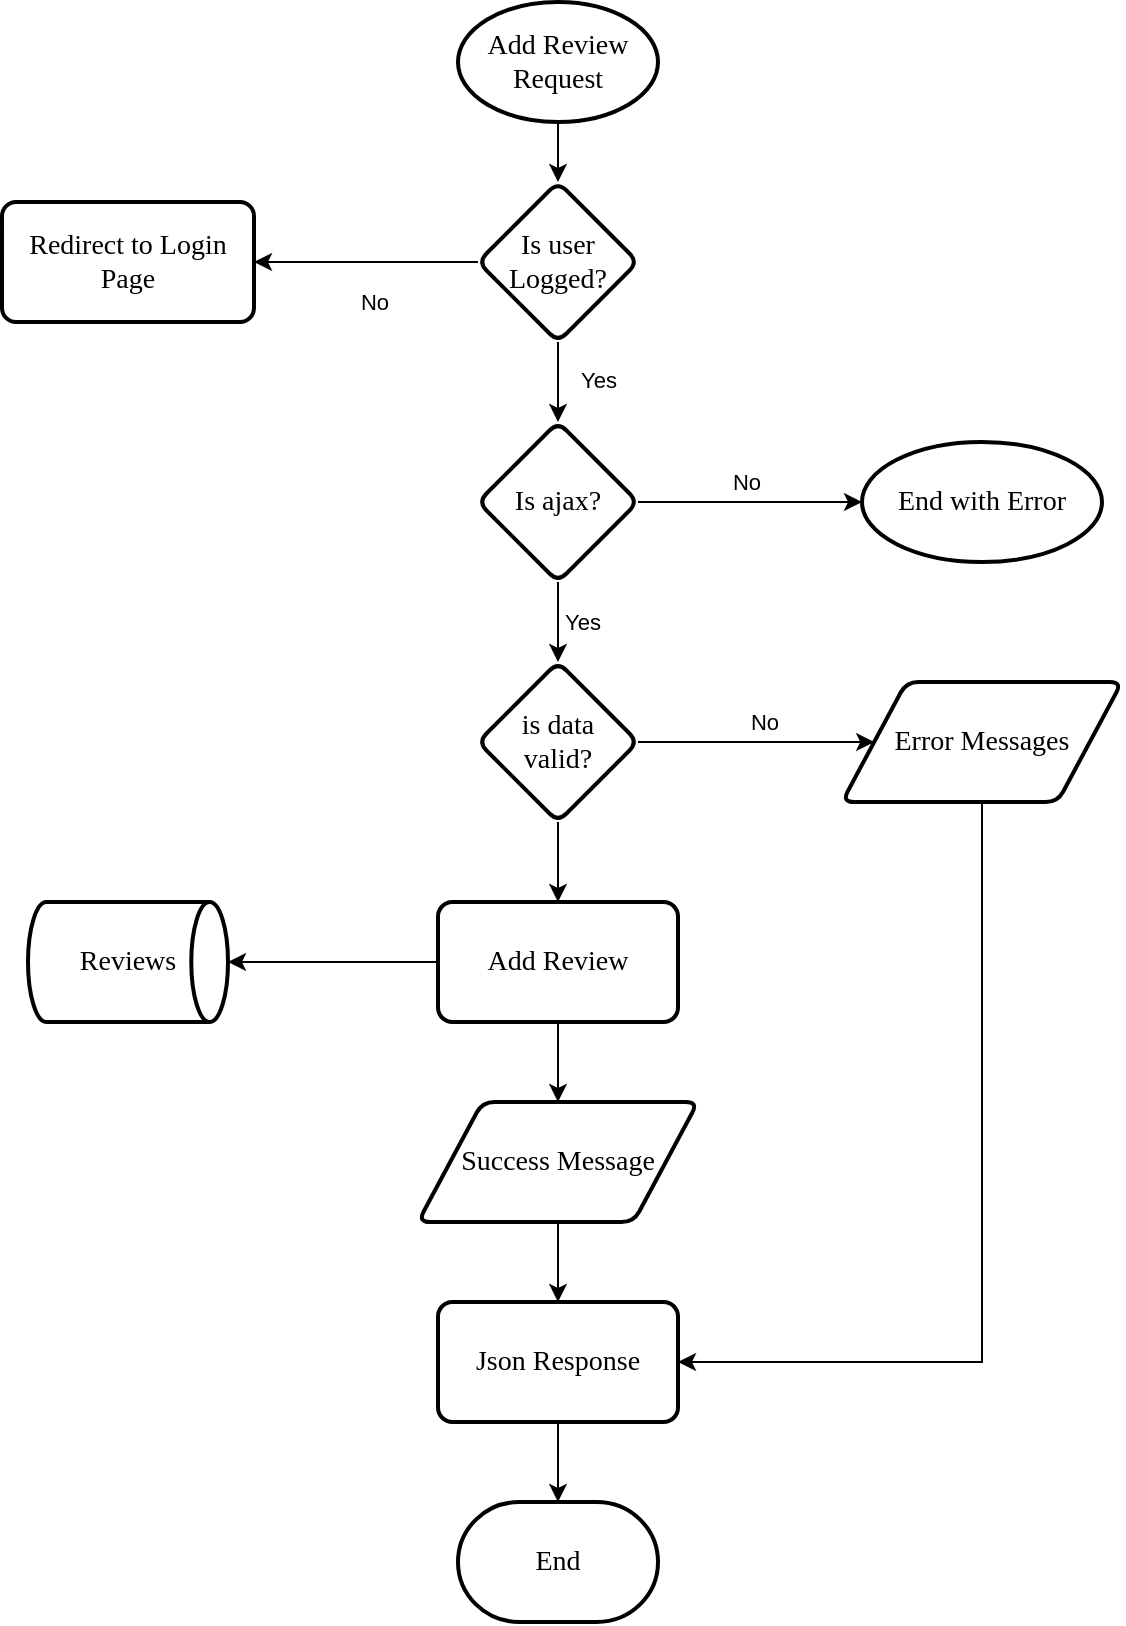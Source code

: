 <mxfile version="17.2.1" type="google"><diagram id="C5RBs43oDa-KdzZeNtuy" name="Page-1"><mxGraphModel grid="1" page="1" gridSize="10" guides="1" tooltips="1" connect="1" arrows="1" fold="1" pageScale="1" pageWidth="827" pageHeight="1169" math="0" shadow="0"><root><mxCell id="WIyWlLk6GJQsqaUBKTNV-0"/><mxCell id="WIyWlLk6GJQsqaUBKTNV-1" parent="WIyWlLk6GJQsqaUBKTNV-0"/><mxCell id="lV8cw0flvtYz1T7LWvcI-4" style="edgeStyle=orthogonalEdgeStyle;rounded=0;orthogonalLoop=1;jettySize=auto;html=1;" edge="1" parent="WIyWlLk6GJQsqaUBKTNV-1" source="QMA3gvf6sLXdcExjiy3S-0" target="lV8cw0flvtYz1T7LWvcI-3"><mxGeometry relative="1" as="geometry"/></mxCell><mxCell id="QMA3gvf6sLXdcExjiy3S-0" value="Add Review Request" style="strokeWidth=2;html=1;shape=mxgraph.flowchart.start_1;whiteSpace=wrap;fontFamily=Times New Roman;fontSize=14;" vertex="1" parent="WIyWlLk6GJQsqaUBKTNV-1"><mxGeometry x="368" y="10" width="100" height="60" as="geometry"/></mxCell><mxCell id="lV8cw0flvtYz1T7LWvcI-34" value="" style="edgeStyle=elbowEdgeStyle;rounded=0;orthogonalLoop=1;jettySize=auto;html=1;" edge="1" parent="WIyWlLk6GJQsqaUBKTNV-1"><mxGeometry relative="1" as="geometry"><mxPoint x="418" y="1320" as="sourcePoint"/></mxGeometry></mxCell><mxCell id="lV8cw0flvtYz1T7LWvcI-6" value="No" style="edgeStyle=orthogonalEdgeStyle;rounded=0;orthogonalLoop=1;jettySize=auto;html=1;" edge="1" parent="WIyWlLk6GJQsqaUBKTNV-1" source="lV8cw0flvtYz1T7LWvcI-3" target="lV8cw0flvtYz1T7LWvcI-5"><mxGeometry x="-0.061" y="20" relative="1" as="geometry"><mxPoint as="offset"/></mxGeometry></mxCell><mxCell id="lV8cw0flvtYz1T7LWvcI-7" value="Yes" style="edgeStyle=orthogonalEdgeStyle;rounded=0;orthogonalLoop=1;jettySize=auto;html=1;" edge="1" parent="WIyWlLk6GJQsqaUBKTNV-1" source="lV8cw0flvtYz1T7LWvcI-3" target="ebxcnhzdsOWxP9RuoGIz-0"><mxGeometry x="-0.071" y="20" relative="1" as="geometry"><mxPoint x="418" y="220" as="targetPoint"/><mxPoint as="offset"/></mxGeometry></mxCell><mxCell id="lV8cw0flvtYz1T7LWvcI-3" value="Is user&lt;br&gt;Logged?" style="rhombus;whiteSpace=wrap;html=1;fontSize=14;fontFamily=Times New Roman;strokeWidth=2;rounded=1;arcSize=12;" vertex="1" parent="WIyWlLk6GJQsqaUBKTNV-1"><mxGeometry x="378" y="100" width="80" height="80" as="geometry"/></mxCell><mxCell id="lV8cw0flvtYz1T7LWvcI-5" value="Redirect to Login Page" style="rounded=1;whiteSpace=wrap;html=1;absoluteArcSize=1;arcSize=14;strokeWidth=2;fontFamily=Times New Roman;fontSize=14;" vertex="1" parent="WIyWlLk6GJQsqaUBKTNV-1"><mxGeometry x="140" y="110" width="126" height="60" as="geometry"/></mxCell><mxCell id="ebxcnhzdsOWxP9RuoGIz-17" value="No" style="edgeStyle=orthogonalEdgeStyle;rounded=0;orthogonalLoop=1;jettySize=auto;html=1;" edge="1" parent="WIyWlLk6GJQsqaUBKTNV-1" source="ebxcnhzdsOWxP9RuoGIz-0" target="ebxcnhzdsOWxP9RuoGIz-24"><mxGeometry x="-0.046" y="10" relative="1" as="geometry"><mxPoint x="630" y="260" as="targetPoint"/><mxPoint as="offset"/></mxGeometry></mxCell><mxCell id="zJuIis0gGLmUzrMoOkxh-19" value="Yes" style="edgeStyle=orthogonalEdgeStyle;rounded=0;orthogonalLoop=1;jettySize=auto;html=1;" edge="1" parent="WIyWlLk6GJQsqaUBKTNV-1" source="ebxcnhzdsOWxP9RuoGIz-0" target="zJuIis0gGLmUzrMoOkxh-18"><mxGeometry y="12" relative="1" as="geometry"><mxPoint as="offset"/></mxGeometry></mxCell><mxCell id="ebxcnhzdsOWxP9RuoGIz-0" value="Is ajax?" style="rhombus;whiteSpace=wrap;html=1;fontSize=14;fontFamily=Times New Roman;strokeWidth=2;rounded=1;arcSize=12;" vertex="1" parent="WIyWlLk6GJQsqaUBKTNV-1"><mxGeometry x="378" y="220" width="80" height="80" as="geometry"/></mxCell><mxCell id="ebxcnhzdsOWxP9RuoGIz-24" value="End with Error" style="ellipse;whiteSpace=wrap;html=1;fontSize=14;fontFamily=Times New Roman;strokeWidth=2;rounded=1;arcSize=12;" vertex="1" parent="WIyWlLk6GJQsqaUBKTNV-1"><mxGeometry x="570" y="230" width="120" height="60" as="geometry"/></mxCell><mxCell id="ebxcnhzdsOWxP9RuoGIz-36" style="edgeStyle=orthogonalEdgeStyle;rounded=0;orthogonalLoop=1;jettySize=auto;html=1;" edge="1" parent="WIyWlLk6GJQsqaUBKTNV-1"><mxGeometry relative="1" as="geometry"><mxPoint x="657" y="1000" as="sourcePoint"/></mxGeometry></mxCell><mxCell id="zJuIis0gGLmUzrMoOkxh-14" value="End" style="strokeWidth=2;html=1;shape=mxgraph.flowchart.terminator;whiteSpace=wrap;fontFamily=Times New Roman;fontSize=14;" vertex="1" parent="WIyWlLk6GJQsqaUBKTNV-1"><mxGeometry x="368" y="760" width="100" height="60" as="geometry"/></mxCell><mxCell id="zJuIis0gGLmUzrMoOkxh-24" value="No" style="edgeStyle=orthogonalEdgeStyle;rounded=0;orthogonalLoop=1;jettySize=auto;html=1;" edge="1" parent="WIyWlLk6GJQsqaUBKTNV-1" source="zJuIis0gGLmUzrMoOkxh-18" target="zJuIis0gGLmUzrMoOkxh-23"><mxGeometry x="0.057" y="10" relative="1" as="geometry"><mxPoint as="offset"/></mxGeometry></mxCell><mxCell id="zJuIis0gGLmUzrMoOkxh-28" value="" style="edgeStyle=orthogonalEdgeStyle;rounded=0;orthogonalLoop=1;jettySize=auto;html=1;" edge="1" parent="WIyWlLk6GJQsqaUBKTNV-1" source="zJuIis0gGLmUzrMoOkxh-18" target="zJuIis0gGLmUzrMoOkxh-27"><mxGeometry relative="1" as="geometry"/></mxCell><mxCell id="zJuIis0gGLmUzrMoOkxh-18" value="is data &lt;br&gt;valid?" style="rhombus;whiteSpace=wrap;html=1;fontSize=14;fontFamily=Times New Roman;strokeWidth=2;rounded=1;arcSize=12;" vertex="1" parent="WIyWlLk6GJQsqaUBKTNV-1"><mxGeometry x="378" y="340" width="80" height="80" as="geometry"/></mxCell><mxCell id="zJuIis0gGLmUzrMoOkxh-26" value="" style="edgeStyle=orthogonalEdgeStyle;rounded=0;orthogonalLoop=1;jettySize=auto;html=1;" edge="1" parent="WIyWlLk6GJQsqaUBKTNV-1" source="zJuIis0gGLmUzrMoOkxh-23" target="zJuIis0gGLmUzrMoOkxh-25"><mxGeometry relative="1" as="geometry"><Array as="points"><mxPoint x="630" y="690"/></Array></mxGeometry></mxCell><mxCell id="zJuIis0gGLmUzrMoOkxh-23" value="Error Messages" style="shape=parallelogram;html=1;strokeWidth=2;perimeter=parallelogramPerimeter;whiteSpace=wrap;rounded=1;arcSize=12;size=0.23;fontFamily=Times New Roman;fontSize=14;" vertex="1" parent="WIyWlLk6GJQsqaUBKTNV-1"><mxGeometry x="560" y="350" width="140" height="60" as="geometry"/></mxCell><mxCell id="zJuIis0gGLmUzrMoOkxh-35" style="edgeStyle=orthogonalEdgeStyle;rounded=0;orthogonalLoop=1;jettySize=auto;html=1;" edge="1" parent="WIyWlLk6GJQsqaUBKTNV-1" source="zJuIis0gGLmUzrMoOkxh-25" target="zJuIis0gGLmUzrMoOkxh-14"><mxGeometry relative="1" as="geometry"/></mxCell><mxCell id="zJuIis0gGLmUzrMoOkxh-25" value="Json Response" style="whiteSpace=wrap;html=1;fontSize=14;fontFamily=Times New Roman;strokeWidth=2;rounded=1;arcSize=12;" vertex="1" parent="WIyWlLk6GJQsqaUBKTNV-1"><mxGeometry x="358" y="660" width="120" height="60" as="geometry"/></mxCell><mxCell id="zJuIis0gGLmUzrMoOkxh-30" style="edgeStyle=orthogonalEdgeStyle;rounded=0;orthogonalLoop=1;jettySize=auto;html=1;" edge="1" parent="WIyWlLk6GJQsqaUBKTNV-1" source="zJuIis0gGLmUzrMoOkxh-27" target="zJuIis0gGLmUzrMoOkxh-29"><mxGeometry relative="1" as="geometry"/></mxCell><mxCell id="zJuIis0gGLmUzrMoOkxh-33" style="edgeStyle=orthogonalEdgeStyle;rounded=0;orthogonalLoop=1;jettySize=auto;html=1;" edge="1" parent="WIyWlLk6GJQsqaUBKTNV-1" source="zJuIis0gGLmUzrMoOkxh-27" target="zJuIis0gGLmUzrMoOkxh-32"><mxGeometry relative="1" as="geometry"/></mxCell><mxCell id="zJuIis0gGLmUzrMoOkxh-27" value="Add Review" style="whiteSpace=wrap;html=1;fontSize=14;fontFamily=Times New Roman;strokeWidth=2;rounded=1;arcSize=12;" vertex="1" parent="WIyWlLk6GJQsqaUBKTNV-1"><mxGeometry x="358" y="460" width="120" height="60" as="geometry"/></mxCell><mxCell id="zJuIis0gGLmUzrMoOkxh-29" value="Reviews" style="strokeWidth=2;html=1;shape=mxgraph.flowchart.direct_data;whiteSpace=wrap;fontFamily=Times New Roman;fontSize=14;" vertex="1" parent="WIyWlLk6GJQsqaUBKTNV-1"><mxGeometry x="153" y="460" width="100" height="60" as="geometry"/></mxCell><mxCell id="zJuIis0gGLmUzrMoOkxh-34" style="edgeStyle=orthogonalEdgeStyle;rounded=0;orthogonalLoop=1;jettySize=auto;html=1;" edge="1" parent="WIyWlLk6GJQsqaUBKTNV-1" source="zJuIis0gGLmUzrMoOkxh-32" target="zJuIis0gGLmUzrMoOkxh-25"><mxGeometry relative="1" as="geometry"/></mxCell><mxCell id="zJuIis0gGLmUzrMoOkxh-32" value="Success Message" style="shape=parallelogram;html=1;strokeWidth=2;perimeter=parallelogramPerimeter;whiteSpace=wrap;rounded=1;arcSize=12;size=0.23;fontFamily=Times New Roman;fontSize=14;" vertex="1" parent="WIyWlLk6GJQsqaUBKTNV-1"><mxGeometry x="348" y="560" width="140" height="60" as="geometry"/></mxCell></root></mxGraphModel></diagram></mxfile>